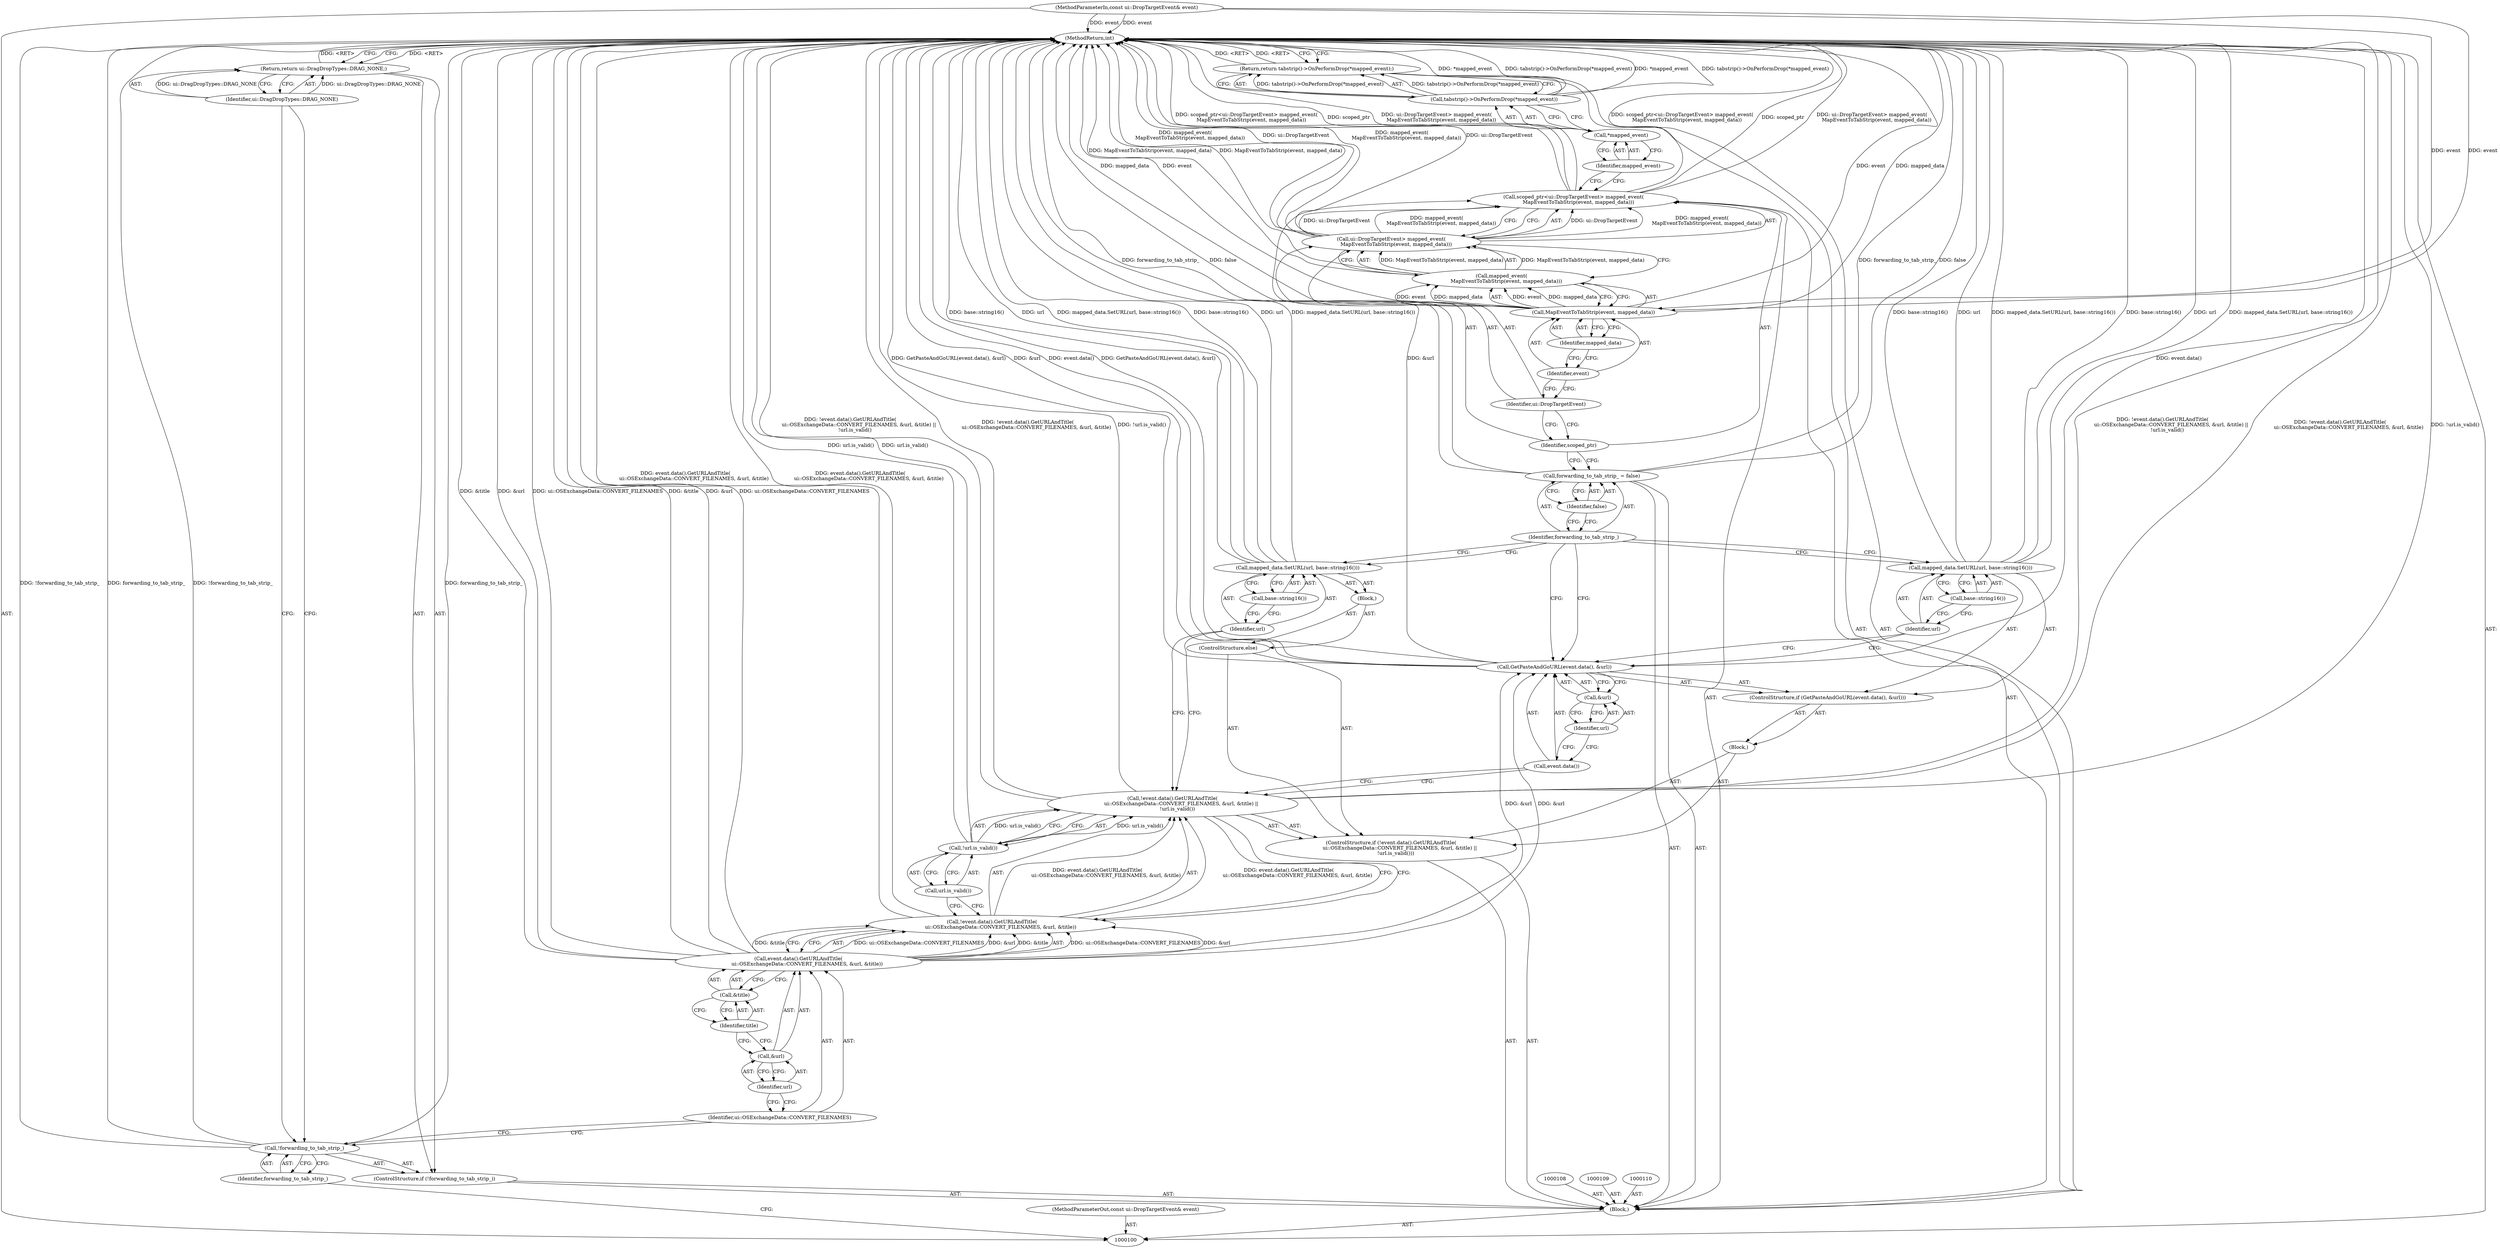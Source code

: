 digraph "0_Chrome_1161a49d663dd395bd639549c2dfe7324f847938_0" {
"1000151" [label="(MethodReturn,int)"];
"1000101" [label="(MethodParameterIn,const ui::DropTargetEvent& event)"];
"1000230" [label="(MethodParameterOut,const ui::DropTargetEvent& event)"];
"1000102" [label="(Block,)"];
"1000122" [label="(Block,)"];
"1000120" [label="(Call,!url.is_valid())"];
"1000121" [label="(Call,url.is_valid())"];
"1000125" [label="(Call,event.data())"];
"1000126" [label="(Call,&url)"];
"1000127" [label="(Identifier,url)"];
"1000123" [label="(ControlStructure,if (GetPasteAndGoURL(event.data(), &url)))"];
"1000124" [label="(Call,GetPasteAndGoURL(event.data(), &url))"];
"1000129" [label="(Identifier,url)"];
"1000130" [label="(Call,base::string16())"];
"1000128" [label="(Call,mapped_data.SetURL(url, base::string16()))"];
"1000131" [label="(ControlStructure,else)"];
"1000132" [label="(Block,)"];
"1000134" [label="(Identifier,url)"];
"1000135" [label="(Call,base::string16())"];
"1000133" [label="(Call,mapped_data.SetURL(url, base::string16()))"];
"1000136" [label="(Call,forwarding_to_tab_strip_ = false)"];
"1000137" [label="(Identifier,forwarding_to_tab_strip_)"];
"1000138" [label="(Identifier,false)"];
"1000141" [label="(Call,ui::DropTargetEvent> mapped_event(\n      MapEventToTabStrip(event, mapped_data)))"];
"1000142" [label="(Identifier,ui::DropTargetEvent)"];
"1000139" [label="(Call,scoped_ptr<ui::DropTargetEvent> mapped_event(\n      MapEventToTabStrip(event, mapped_data)))"];
"1000140" [label="(Identifier,scoped_ptr)"];
"1000143" [label="(Call,mapped_event(\n      MapEventToTabStrip(event, mapped_data)))"];
"1000145" [label="(Identifier,event)"];
"1000146" [label="(Identifier,mapped_data)"];
"1000144" [label="(Call,MapEventToTabStrip(event, mapped_data))"];
"1000147" [label="(Return,return tabstrip()->OnPerformDrop(*mapped_event);)"];
"1000149" [label="(Call,*mapped_event)"];
"1000150" [label="(Identifier,mapped_event)"];
"1000148" [label="(Call,tabstrip()->OnPerformDrop(*mapped_event))"];
"1000103" [label="(ControlStructure,if (!forwarding_to_tab_strip_))"];
"1000104" [label="(Call,!forwarding_to_tab_strip_)"];
"1000105" [label="(Identifier,forwarding_to_tab_strip_)"];
"1000107" [label="(Identifier,ui::DragDropTypes::DRAG_NONE)"];
"1000106" [label="(Return,return ui::DragDropTypes::DRAG_NONE;)"];
"1000111" [label="(ControlStructure,if (!event.data().GetURLAndTitle(\n           ui::OSExchangeData::CONVERT_FILENAMES, &url, &title) ||\n      !url.is_valid()))"];
"1000112" [label="(Call,!event.data().GetURLAndTitle(\n           ui::OSExchangeData::CONVERT_FILENAMES, &url, &title) ||\n      !url.is_valid())"];
"1000113" [label="(Call,!event.data().GetURLAndTitle(\n           ui::OSExchangeData::CONVERT_FILENAMES, &url, &title))"];
"1000114" [label="(Call,event.data().GetURLAndTitle(\n           ui::OSExchangeData::CONVERT_FILENAMES, &url, &title))"];
"1000115" [label="(Identifier,ui::OSExchangeData::CONVERT_FILENAMES)"];
"1000116" [label="(Call,&url)"];
"1000117" [label="(Identifier,url)"];
"1000118" [label="(Call,&title)"];
"1000119" [label="(Identifier,title)"];
"1000151" -> "1000100"  [label="AST: "];
"1000151" -> "1000106"  [label="CFG: "];
"1000151" -> "1000147"  [label="CFG: "];
"1000147" -> "1000151"  [label="DDG: <RET>"];
"1000141" -> "1000151"  [label="DDG: ui::DropTargetEvent"];
"1000141" -> "1000151"  [label="DDG: mapped_event(\n      MapEventToTabStrip(event, mapped_data))"];
"1000124" -> "1000151"  [label="DDG: event.data()"];
"1000124" -> "1000151"  [label="DDG: GetPasteAndGoURL(event.data(), &url)"];
"1000124" -> "1000151"  [label="DDG: &url"];
"1000104" -> "1000151"  [label="DDG: !forwarding_to_tab_strip_"];
"1000104" -> "1000151"  [label="DDG: forwarding_to_tab_strip_"];
"1000113" -> "1000151"  [label="DDG: event.data().GetURLAndTitle(\n           ui::OSExchangeData::CONVERT_FILENAMES, &url, &title)"];
"1000139" -> "1000151"  [label="DDG: scoped_ptr"];
"1000139" -> "1000151"  [label="DDG: ui::DropTargetEvent> mapped_event(\n      MapEventToTabStrip(event, mapped_data))"];
"1000139" -> "1000151"  [label="DDG: scoped_ptr<ui::DropTargetEvent> mapped_event(\n      MapEventToTabStrip(event, mapped_data))"];
"1000114" -> "1000151"  [label="DDG: &title"];
"1000114" -> "1000151"  [label="DDG: &url"];
"1000114" -> "1000151"  [label="DDG: ui::OSExchangeData::CONVERT_FILENAMES"];
"1000144" -> "1000151"  [label="DDG: mapped_data"];
"1000144" -> "1000151"  [label="DDG: event"];
"1000136" -> "1000151"  [label="DDG: forwarding_to_tab_strip_"];
"1000136" -> "1000151"  [label="DDG: false"];
"1000128" -> "1000151"  [label="DDG: base::string16()"];
"1000128" -> "1000151"  [label="DDG: url"];
"1000128" -> "1000151"  [label="DDG: mapped_data.SetURL(url, base::string16())"];
"1000143" -> "1000151"  [label="DDG: MapEventToTabStrip(event, mapped_data)"];
"1000133" -> "1000151"  [label="DDG: url"];
"1000133" -> "1000151"  [label="DDG: mapped_data.SetURL(url, base::string16())"];
"1000133" -> "1000151"  [label="DDG: base::string16()"];
"1000120" -> "1000151"  [label="DDG: url.is_valid()"];
"1000148" -> "1000151"  [label="DDG: *mapped_event"];
"1000148" -> "1000151"  [label="DDG: tabstrip()->OnPerformDrop(*mapped_event)"];
"1000112" -> "1000151"  [label="DDG: !event.data().GetURLAndTitle(\n           ui::OSExchangeData::CONVERT_FILENAMES, &url, &title) ||\n      !url.is_valid()"];
"1000112" -> "1000151"  [label="DDG: !event.data().GetURLAndTitle(\n           ui::OSExchangeData::CONVERT_FILENAMES, &url, &title)"];
"1000112" -> "1000151"  [label="DDG: !url.is_valid()"];
"1000101" -> "1000151"  [label="DDG: event"];
"1000106" -> "1000151"  [label="DDG: <RET>"];
"1000101" -> "1000100"  [label="AST: "];
"1000101" -> "1000151"  [label="DDG: event"];
"1000101" -> "1000144"  [label="DDG: event"];
"1000230" -> "1000100"  [label="AST: "];
"1000102" -> "1000100"  [label="AST: "];
"1000103" -> "1000102"  [label="AST: "];
"1000108" -> "1000102"  [label="AST: "];
"1000109" -> "1000102"  [label="AST: "];
"1000110" -> "1000102"  [label="AST: "];
"1000111" -> "1000102"  [label="AST: "];
"1000136" -> "1000102"  [label="AST: "];
"1000139" -> "1000102"  [label="AST: "];
"1000147" -> "1000102"  [label="AST: "];
"1000122" -> "1000111"  [label="AST: "];
"1000123" -> "1000122"  [label="AST: "];
"1000120" -> "1000112"  [label="AST: "];
"1000120" -> "1000121"  [label="CFG: "];
"1000121" -> "1000120"  [label="AST: "];
"1000112" -> "1000120"  [label="CFG: "];
"1000120" -> "1000151"  [label="DDG: url.is_valid()"];
"1000120" -> "1000112"  [label="DDG: url.is_valid()"];
"1000121" -> "1000120"  [label="AST: "];
"1000121" -> "1000113"  [label="CFG: "];
"1000120" -> "1000121"  [label="CFG: "];
"1000125" -> "1000124"  [label="AST: "];
"1000125" -> "1000112"  [label="CFG: "];
"1000127" -> "1000125"  [label="CFG: "];
"1000126" -> "1000124"  [label="AST: "];
"1000126" -> "1000127"  [label="CFG: "];
"1000127" -> "1000126"  [label="AST: "];
"1000124" -> "1000126"  [label="CFG: "];
"1000127" -> "1000126"  [label="AST: "];
"1000127" -> "1000125"  [label="CFG: "];
"1000126" -> "1000127"  [label="CFG: "];
"1000123" -> "1000122"  [label="AST: "];
"1000124" -> "1000123"  [label="AST: "];
"1000128" -> "1000123"  [label="AST: "];
"1000124" -> "1000123"  [label="AST: "];
"1000124" -> "1000126"  [label="CFG: "];
"1000125" -> "1000124"  [label="AST: "];
"1000126" -> "1000124"  [label="AST: "];
"1000129" -> "1000124"  [label="CFG: "];
"1000137" -> "1000124"  [label="CFG: "];
"1000124" -> "1000151"  [label="DDG: event.data()"];
"1000124" -> "1000151"  [label="DDG: GetPasteAndGoURL(event.data(), &url)"];
"1000124" -> "1000151"  [label="DDG: &url"];
"1000114" -> "1000124"  [label="DDG: &url"];
"1000129" -> "1000128"  [label="AST: "];
"1000129" -> "1000124"  [label="CFG: "];
"1000130" -> "1000129"  [label="CFG: "];
"1000130" -> "1000128"  [label="AST: "];
"1000130" -> "1000129"  [label="CFG: "];
"1000128" -> "1000130"  [label="CFG: "];
"1000128" -> "1000123"  [label="AST: "];
"1000128" -> "1000130"  [label="CFG: "];
"1000129" -> "1000128"  [label="AST: "];
"1000130" -> "1000128"  [label="AST: "];
"1000137" -> "1000128"  [label="CFG: "];
"1000128" -> "1000151"  [label="DDG: base::string16()"];
"1000128" -> "1000151"  [label="DDG: url"];
"1000128" -> "1000151"  [label="DDG: mapped_data.SetURL(url, base::string16())"];
"1000131" -> "1000111"  [label="AST: "];
"1000132" -> "1000131"  [label="AST: "];
"1000132" -> "1000131"  [label="AST: "];
"1000133" -> "1000132"  [label="AST: "];
"1000134" -> "1000133"  [label="AST: "];
"1000134" -> "1000112"  [label="CFG: "];
"1000135" -> "1000134"  [label="CFG: "];
"1000135" -> "1000133"  [label="AST: "];
"1000135" -> "1000134"  [label="CFG: "];
"1000133" -> "1000135"  [label="CFG: "];
"1000133" -> "1000132"  [label="AST: "];
"1000133" -> "1000135"  [label="CFG: "];
"1000134" -> "1000133"  [label="AST: "];
"1000135" -> "1000133"  [label="AST: "];
"1000137" -> "1000133"  [label="CFG: "];
"1000133" -> "1000151"  [label="DDG: url"];
"1000133" -> "1000151"  [label="DDG: mapped_data.SetURL(url, base::string16())"];
"1000133" -> "1000151"  [label="DDG: base::string16()"];
"1000136" -> "1000102"  [label="AST: "];
"1000136" -> "1000138"  [label="CFG: "];
"1000137" -> "1000136"  [label="AST: "];
"1000138" -> "1000136"  [label="AST: "];
"1000140" -> "1000136"  [label="CFG: "];
"1000136" -> "1000151"  [label="DDG: forwarding_to_tab_strip_"];
"1000136" -> "1000151"  [label="DDG: false"];
"1000137" -> "1000136"  [label="AST: "];
"1000137" -> "1000128"  [label="CFG: "];
"1000137" -> "1000124"  [label="CFG: "];
"1000137" -> "1000133"  [label="CFG: "];
"1000138" -> "1000137"  [label="CFG: "];
"1000138" -> "1000136"  [label="AST: "];
"1000138" -> "1000137"  [label="CFG: "];
"1000136" -> "1000138"  [label="CFG: "];
"1000141" -> "1000139"  [label="AST: "];
"1000141" -> "1000143"  [label="CFG: "];
"1000142" -> "1000141"  [label="AST: "];
"1000143" -> "1000141"  [label="AST: "];
"1000139" -> "1000141"  [label="CFG: "];
"1000141" -> "1000151"  [label="DDG: ui::DropTargetEvent"];
"1000141" -> "1000151"  [label="DDG: mapped_event(\n      MapEventToTabStrip(event, mapped_data))"];
"1000141" -> "1000139"  [label="DDG: ui::DropTargetEvent"];
"1000141" -> "1000139"  [label="DDG: mapped_event(\n      MapEventToTabStrip(event, mapped_data))"];
"1000143" -> "1000141"  [label="DDG: MapEventToTabStrip(event, mapped_data)"];
"1000142" -> "1000141"  [label="AST: "];
"1000142" -> "1000140"  [label="CFG: "];
"1000145" -> "1000142"  [label="CFG: "];
"1000139" -> "1000102"  [label="AST: "];
"1000139" -> "1000141"  [label="CFG: "];
"1000140" -> "1000139"  [label="AST: "];
"1000141" -> "1000139"  [label="AST: "];
"1000150" -> "1000139"  [label="CFG: "];
"1000139" -> "1000151"  [label="DDG: scoped_ptr"];
"1000139" -> "1000151"  [label="DDG: ui::DropTargetEvent> mapped_event(\n      MapEventToTabStrip(event, mapped_data))"];
"1000139" -> "1000151"  [label="DDG: scoped_ptr<ui::DropTargetEvent> mapped_event(\n      MapEventToTabStrip(event, mapped_data))"];
"1000141" -> "1000139"  [label="DDG: ui::DropTargetEvent"];
"1000141" -> "1000139"  [label="DDG: mapped_event(\n      MapEventToTabStrip(event, mapped_data))"];
"1000140" -> "1000139"  [label="AST: "];
"1000140" -> "1000136"  [label="CFG: "];
"1000142" -> "1000140"  [label="CFG: "];
"1000143" -> "1000141"  [label="AST: "];
"1000143" -> "1000144"  [label="CFG: "];
"1000144" -> "1000143"  [label="AST: "];
"1000141" -> "1000143"  [label="CFG: "];
"1000143" -> "1000151"  [label="DDG: MapEventToTabStrip(event, mapped_data)"];
"1000143" -> "1000141"  [label="DDG: MapEventToTabStrip(event, mapped_data)"];
"1000144" -> "1000143"  [label="DDG: event"];
"1000144" -> "1000143"  [label="DDG: mapped_data"];
"1000145" -> "1000144"  [label="AST: "];
"1000145" -> "1000142"  [label="CFG: "];
"1000146" -> "1000145"  [label="CFG: "];
"1000146" -> "1000144"  [label="AST: "];
"1000146" -> "1000145"  [label="CFG: "];
"1000144" -> "1000146"  [label="CFG: "];
"1000144" -> "1000143"  [label="AST: "];
"1000144" -> "1000146"  [label="CFG: "];
"1000145" -> "1000144"  [label="AST: "];
"1000146" -> "1000144"  [label="AST: "];
"1000143" -> "1000144"  [label="CFG: "];
"1000144" -> "1000151"  [label="DDG: mapped_data"];
"1000144" -> "1000151"  [label="DDG: event"];
"1000144" -> "1000143"  [label="DDG: event"];
"1000144" -> "1000143"  [label="DDG: mapped_data"];
"1000101" -> "1000144"  [label="DDG: event"];
"1000147" -> "1000102"  [label="AST: "];
"1000147" -> "1000148"  [label="CFG: "];
"1000148" -> "1000147"  [label="AST: "];
"1000151" -> "1000147"  [label="CFG: "];
"1000147" -> "1000151"  [label="DDG: <RET>"];
"1000148" -> "1000147"  [label="DDG: tabstrip()->OnPerformDrop(*mapped_event)"];
"1000149" -> "1000148"  [label="AST: "];
"1000149" -> "1000150"  [label="CFG: "];
"1000150" -> "1000149"  [label="AST: "];
"1000148" -> "1000149"  [label="CFG: "];
"1000150" -> "1000149"  [label="AST: "];
"1000150" -> "1000139"  [label="CFG: "];
"1000149" -> "1000150"  [label="CFG: "];
"1000148" -> "1000147"  [label="AST: "];
"1000148" -> "1000149"  [label="CFG: "];
"1000149" -> "1000148"  [label="AST: "];
"1000147" -> "1000148"  [label="CFG: "];
"1000148" -> "1000151"  [label="DDG: *mapped_event"];
"1000148" -> "1000151"  [label="DDG: tabstrip()->OnPerformDrop(*mapped_event)"];
"1000148" -> "1000147"  [label="DDG: tabstrip()->OnPerformDrop(*mapped_event)"];
"1000103" -> "1000102"  [label="AST: "];
"1000104" -> "1000103"  [label="AST: "];
"1000106" -> "1000103"  [label="AST: "];
"1000104" -> "1000103"  [label="AST: "];
"1000104" -> "1000105"  [label="CFG: "];
"1000105" -> "1000104"  [label="AST: "];
"1000107" -> "1000104"  [label="CFG: "];
"1000115" -> "1000104"  [label="CFG: "];
"1000104" -> "1000151"  [label="DDG: !forwarding_to_tab_strip_"];
"1000104" -> "1000151"  [label="DDG: forwarding_to_tab_strip_"];
"1000105" -> "1000104"  [label="AST: "];
"1000105" -> "1000100"  [label="CFG: "];
"1000104" -> "1000105"  [label="CFG: "];
"1000107" -> "1000106"  [label="AST: "];
"1000107" -> "1000104"  [label="CFG: "];
"1000106" -> "1000107"  [label="CFG: "];
"1000107" -> "1000106"  [label="DDG: ui::DragDropTypes::DRAG_NONE"];
"1000106" -> "1000103"  [label="AST: "];
"1000106" -> "1000107"  [label="CFG: "];
"1000107" -> "1000106"  [label="AST: "];
"1000151" -> "1000106"  [label="CFG: "];
"1000106" -> "1000151"  [label="DDG: <RET>"];
"1000107" -> "1000106"  [label="DDG: ui::DragDropTypes::DRAG_NONE"];
"1000111" -> "1000102"  [label="AST: "];
"1000112" -> "1000111"  [label="AST: "];
"1000122" -> "1000111"  [label="AST: "];
"1000131" -> "1000111"  [label="AST: "];
"1000112" -> "1000111"  [label="AST: "];
"1000112" -> "1000113"  [label="CFG: "];
"1000112" -> "1000120"  [label="CFG: "];
"1000113" -> "1000112"  [label="AST: "];
"1000120" -> "1000112"  [label="AST: "];
"1000125" -> "1000112"  [label="CFG: "];
"1000134" -> "1000112"  [label="CFG: "];
"1000112" -> "1000151"  [label="DDG: !event.data().GetURLAndTitle(\n           ui::OSExchangeData::CONVERT_FILENAMES, &url, &title) ||\n      !url.is_valid()"];
"1000112" -> "1000151"  [label="DDG: !event.data().GetURLAndTitle(\n           ui::OSExchangeData::CONVERT_FILENAMES, &url, &title)"];
"1000112" -> "1000151"  [label="DDG: !url.is_valid()"];
"1000113" -> "1000112"  [label="DDG: event.data().GetURLAndTitle(\n           ui::OSExchangeData::CONVERT_FILENAMES, &url, &title)"];
"1000120" -> "1000112"  [label="DDG: url.is_valid()"];
"1000113" -> "1000112"  [label="AST: "];
"1000113" -> "1000114"  [label="CFG: "];
"1000114" -> "1000113"  [label="AST: "];
"1000121" -> "1000113"  [label="CFG: "];
"1000112" -> "1000113"  [label="CFG: "];
"1000113" -> "1000151"  [label="DDG: event.data().GetURLAndTitle(\n           ui::OSExchangeData::CONVERT_FILENAMES, &url, &title)"];
"1000113" -> "1000112"  [label="DDG: event.data().GetURLAndTitle(\n           ui::OSExchangeData::CONVERT_FILENAMES, &url, &title)"];
"1000114" -> "1000113"  [label="DDG: ui::OSExchangeData::CONVERT_FILENAMES"];
"1000114" -> "1000113"  [label="DDG: &url"];
"1000114" -> "1000113"  [label="DDG: &title"];
"1000114" -> "1000113"  [label="AST: "];
"1000114" -> "1000118"  [label="CFG: "];
"1000115" -> "1000114"  [label="AST: "];
"1000116" -> "1000114"  [label="AST: "];
"1000118" -> "1000114"  [label="AST: "];
"1000113" -> "1000114"  [label="CFG: "];
"1000114" -> "1000151"  [label="DDG: &title"];
"1000114" -> "1000151"  [label="DDG: &url"];
"1000114" -> "1000151"  [label="DDG: ui::OSExchangeData::CONVERT_FILENAMES"];
"1000114" -> "1000113"  [label="DDG: ui::OSExchangeData::CONVERT_FILENAMES"];
"1000114" -> "1000113"  [label="DDG: &url"];
"1000114" -> "1000113"  [label="DDG: &title"];
"1000114" -> "1000124"  [label="DDG: &url"];
"1000115" -> "1000114"  [label="AST: "];
"1000115" -> "1000104"  [label="CFG: "];
"1000117" -> "1000115"  [label="CFG: "];
"1000116" -> "1000114"  [label="AST: "];
"1000116" -> "1000117"  [label="CFG: "];
"1000117" -> "1000116"  [label="AST: "];
"1000119" -> "1000116"  [label="CFG: "];
"1000117" -> "1000116"  [label="AST: "];
"1000117" -> "1000115"  [label="CFG: "];
"1000116" -> "1000117"  [label="CFG: "];
"1000118" -> "1000114"  [label="AST: "];
"1000118" -> "1000119"  [label="CFG: "];
"1000119" -> "1000118"  [label="AST: "];
"1000114" -> "1000118"  [label="CFG: "];
"1000119" -> "1000118"  [label="AST: "];
"1000119" -> "1000116"  [label="CFG: "];
"1000118" -> "1000119"  [label="CFG: "];
}
